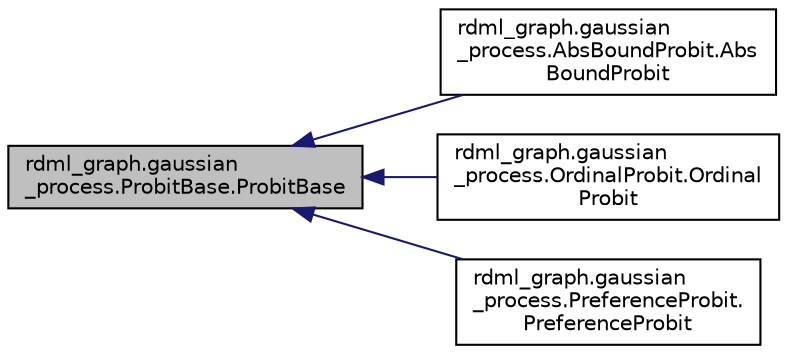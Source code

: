 digraph "rdml_graph.gaussian_process.ProbitBase.ProbitBase"
{
 // LATEX_PDF_SIZE
  edge [fontname="Helvetica",fontsize="10",labelfontname="Helvetica",labelfontsize="10"];
  node [fontname="Helvetica",fontsize="10",shape=record];
  rankdir="LR";
  Node1 [label="rdml_graph.gaussian\l_process.ProbitBase.ProbitBase",height=0.2,width=0.4,color="black", fillcolor="grey75", style="filled", fontcolor="black",tooltip="ProbitBase Abstract class for a probit for the user GP."];
  Node1 -> Node2 [dir="back",color="midnightblue",fontsize="10",style="solid",fontname="Helvetica"];
  Node2 [label="rdml_graph.gaussian\l_process.AbsBoundProbit.Abs\lBoundProbit",height=0.2,width=0.4,color="black", fillcolor="white", style="filled",URL="$classrdml__graph_1_1gaussian__process_1_1AbsBoundProbit_1_1AbsBoundProbit.html",tooltip="AbsBoundProbit This is almost directly Nick's code, for absolute bounded inputs."];
  Node1 -> Node3 [dir="back",color="midnightblue",fontsize="10",style="solid",fontname="Helvetica"];
  Node3 [label="rdml_graph.gaussian\l_process.OrdinalProbit.Ordinal\lProbit",height=0.2,width=0.4,color="black", fillcolor="white", style="filled",URL="$classrdml__graph_1_1gaussian__process_1_1OrdinalProbit_1_1OrdinalProbit.html",tooltip="OrdinalProbit This is almost directly Nick's code, for Ordinal regression."];
  Node1 -> Node4 [dir="back",color="midnightblue",fontsize="10",style="solid",fontname="Helvetica"];
  Node4 [label="rdml_graph.gaussian\l_process.PreferenceProbit.\lPreferenceProbit",height=0.2,width=0.4,color="black", fillcolor="white", style="filled",URL="$classrdml__graph_1_1gaussian__process_1_1PreferenceProbit_1_1PreferenceProbit.html",tooltip="PreferenceProbit A relative discrete probit Partially taken from Nick's code this calculates the prob..."];
}
